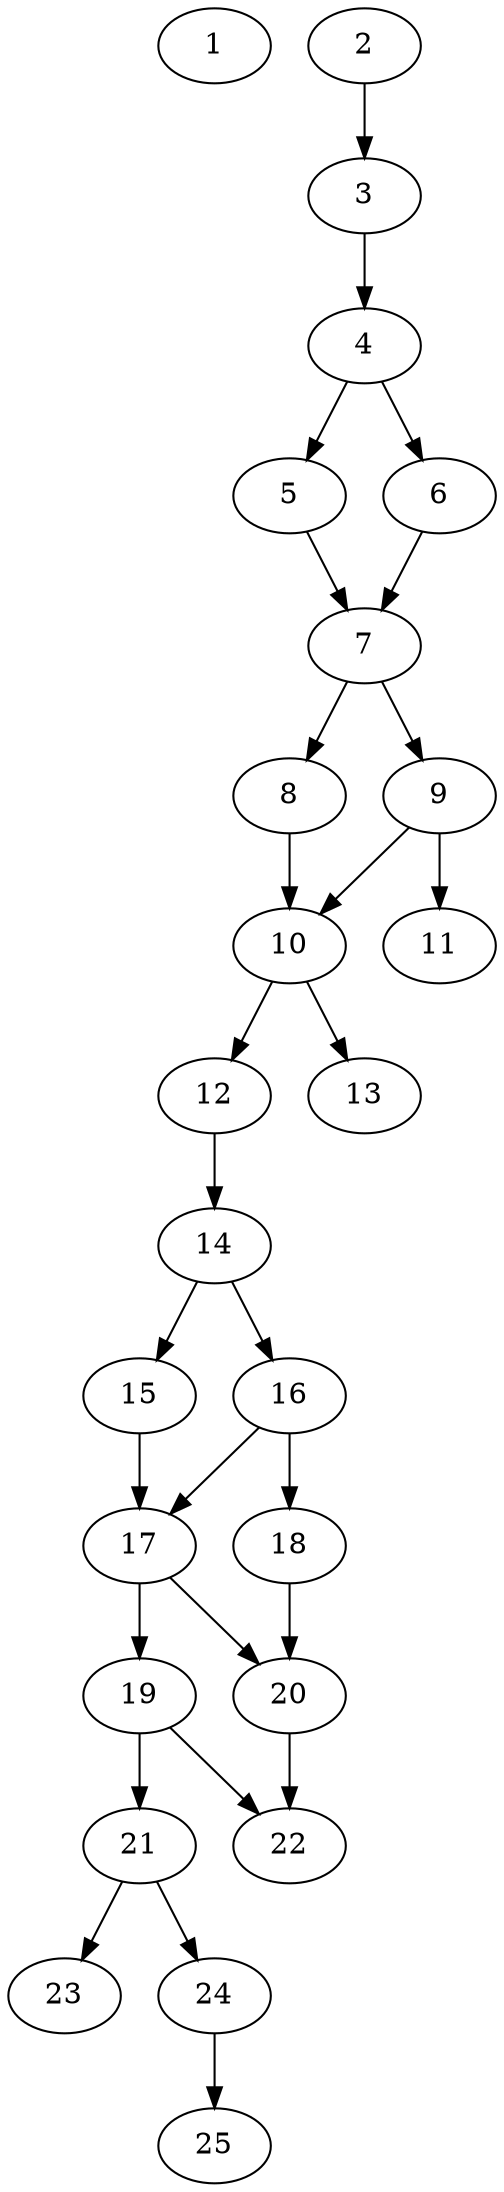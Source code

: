 // DAG automatically generated by daggen at Thu Oct  3 14:00:39 2019
// ./daggen --dot -n 25 --ccr 0.4 --fat 0.3 --regular 0.5 --density 0.6 --mindata 5242880 --maxdata 52428800 
digraph G {
  1 [size="22412800", alpha="0.11", expect_size="8965120"] 
  2 [size="111370240", alpha="0.08", expect_size="44548096"] 
  2 -> 3 [size ="44548096"]
  3 [size="66337280", alpha="0.09", expect_size="26534912"] 
  3 -> 4 [size ="26534912"]
  4 [size="16826880", alpha="0.16", expect_size="6730752"] 
  4 -> 5 [size ="6730752"]
  4 -> 6 [size ="6730752"]
  5 [size="14878720", alpha="0.01", expect_size="5951488"] 
  5 -> 7 [size ="5951488"]
  6 [size="50007040", alpha="0.08", expect_size="20002816"] 
  6 -> 7 [size ="20002816"]
  7 [size="53265920", alpha="0.13", expect_size="21306368"] 
  7 -> 8 [size ="21306368"]
  7 -> 9 [size ="21306368"]
  8 [size="16965120", alpha="0.06", expect_size="6786048"] 
  8 -> 10 [size ="6786048"]
  9 [size="52815360", alpha="0.04", expect_size="21126144"] 
  9 -> 10 [size ="21126144"]
  9 -> 11 [size ="21126144"]
  10 [size="27491840", alpha="0.17", expect_size="10996736"] 
  10 -> 12 [size ="10996736"]
  10 -> 13 [size ="10996736"]
  11 [size="102297600", alpha="0.07", expect_size="40919040"] 
  12 [size="47567360", alpha="0.08", expect_size="19026944"] 
  12 -> 14 [size ="19026944"]
  13 [size="93626880", alpha="0.01", expect_size="37450752"] 
  14 [size="30968320", alpha="0.14", expect_size="12387328"] 
  14 -> 15 [size ="12387328"]
  14 -> 16 [size ="12387328"]
  15 [size="124899840", alpha="0.13", expect_size="49959936"] 
  15 -> 17 [size ="49959936"]
  16 [size="13798400", alpha="0.08", expect_size="5519360"] 
  16 -> 17 [size ="5519360"]
  16 -> 18 [size ="5519360"]
  17 [size="60011520", alpha="0.18", expect_size="24004608"] 
  17 -> 19 [size ="24004608"]
  17 -> 20 [size ="24004608"]
  18 [size="21378560", alpha="0.00", expect_size="8551424"] 
  18 -> 20 [size ="8551424"]
  19 [size="59174400", alpha="0.16", expect_size="23669760"] 
  19 -> 21 [size ="23669760"]
  19 -> 22 [size ="23669760"]
  20 [size="80345600", alpha="0.09", expect_size="32138240"] 
  20 -> 22 [size ="32138240"]
  21 [size="61327360", alpha="0.03", expect_size="24530944"] 
  21 -> 23 [size ="24530944"]
  21 -> 24 [size ="24530944"]
  22 [size="101880320", alpha="0.15", expect_size="40752128"] 
  23 [size="30592000", alpha="0.15", expect_size="12236800"] 
  24 [size="36897280", alpha="0.16", expect_size="14758912"] 
  24 -> 25 [size ="14758912"]
  25 [size="116664320", alpha="0.17", expect_size="46665728"] 
}
